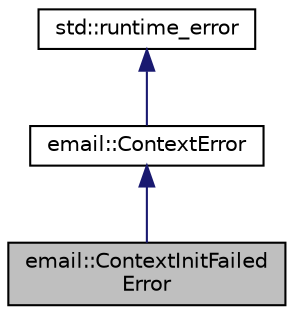 digraph "email::ContextInitFailedError"
{
 // LATEX_PDF_SIZE
  edge [fontname="Helvetica",fontsize="10",labelfontname="Helvetica",labelfontsize="10"];
  node [fontname="Helvetica",fontsize="10",shape=record];
  Node1 [label="email::ContextInitFailed\lError",height=0.2,width=0.4,color="black", fillcolor="grey75", style="filled", fontcolor="black",tooltip="Error when the context initialization fails."];
  Node2 -> Node1 [dir="back",color="midnightblue",fontsize="10",style="solid",fontname="Helvetica"];
  Node2 [label="email::ContextError",height=0.2,width=0.4,color="black", fillcolor="white", style="filled",URL="$classemail_1_1ContextError.html",tooltip="Generic context error."];
  Node3 -> Node2 [dir="back",color="midnightblue",fontsize="10",style="solid",fontname="Helvetica"];
  Node3 [label="std::runtime_error",height=0.2,width=0.4,color="black", fillcolor="white", style="filled",URL="/home/runner/work/rmw_email/rmw_email/gen_docs/data/cppreference-doxygen-web.tag.xml$cpp/error/runtime_error.html",tooltip=" "];
}

